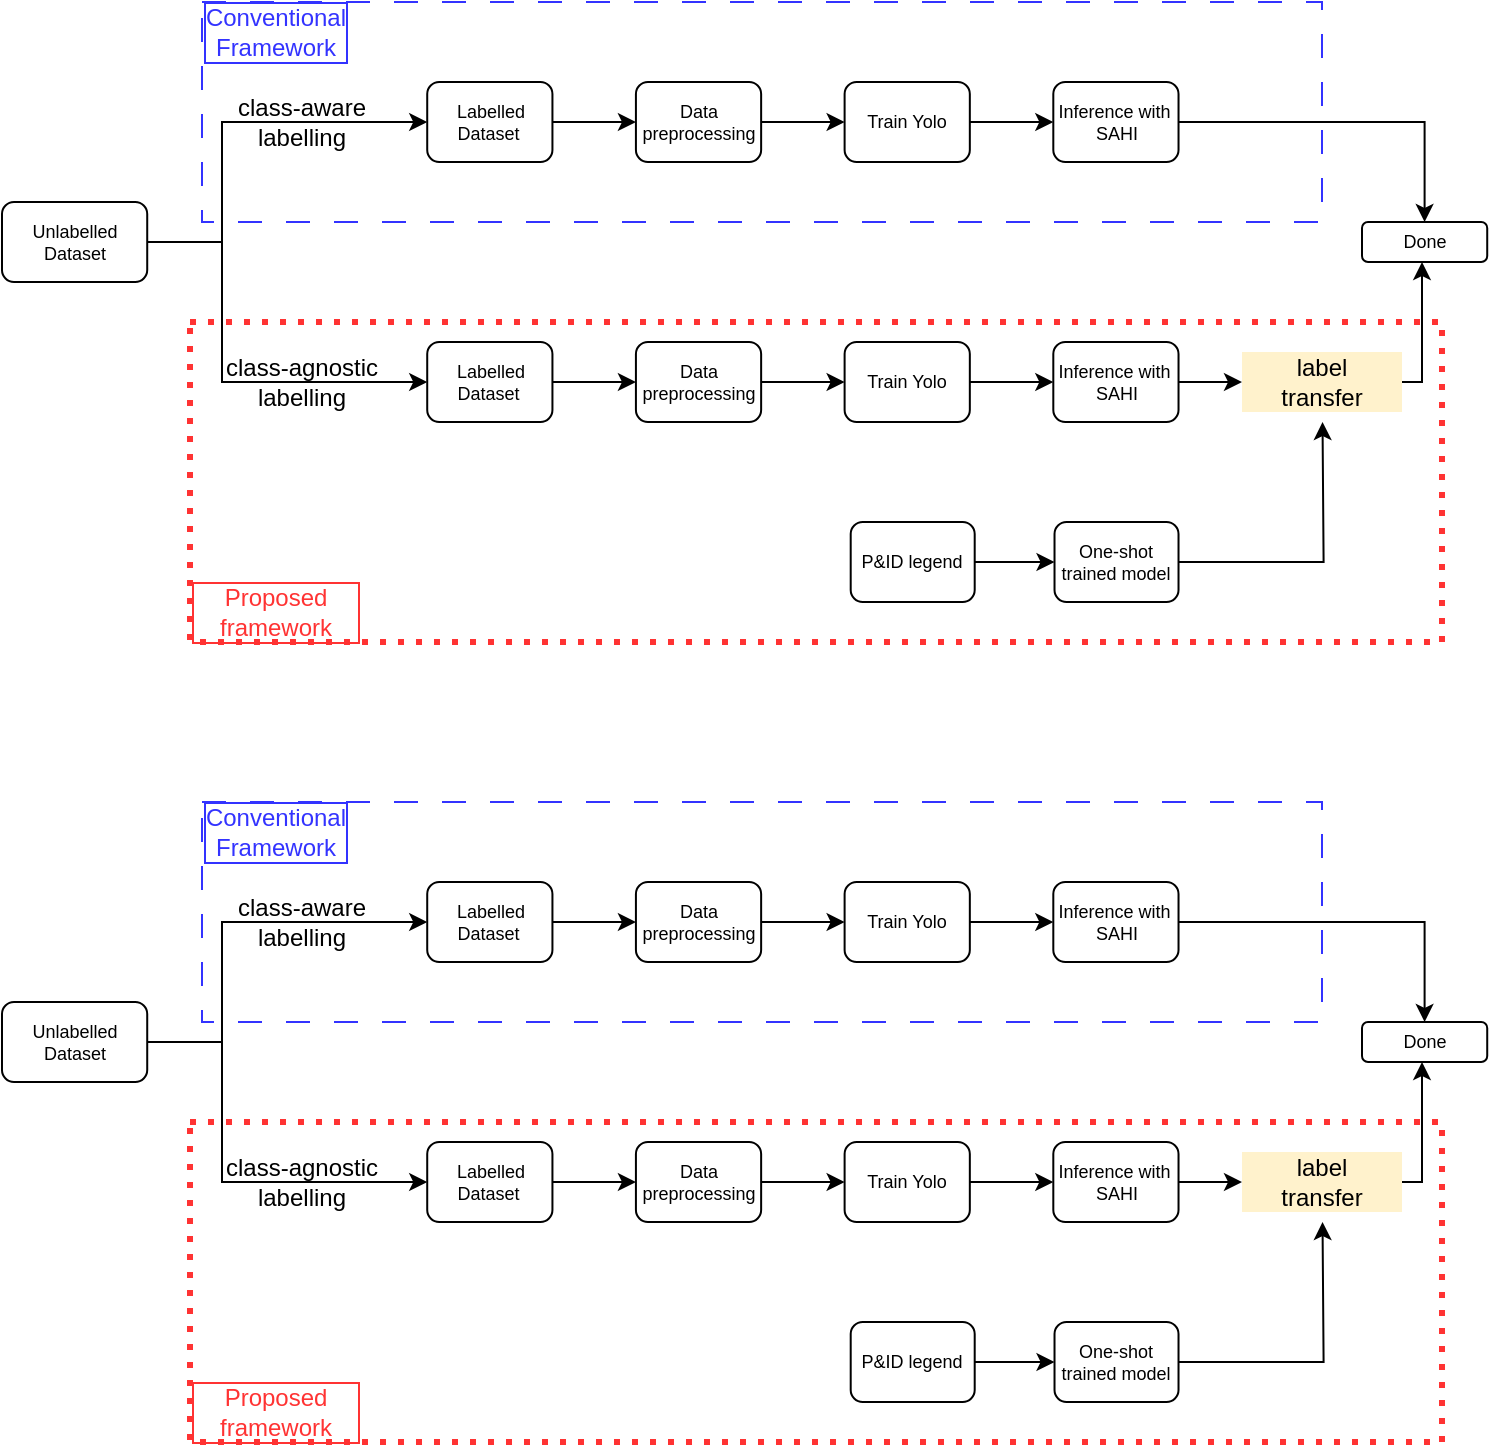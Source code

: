 <mxfile version="24.7.12">
  <diagram id="C5RBs43oDa-KdzZeNtuy" name="Page-1">
    <mxGraphModel dx="2100" dy="1060" grid="1" gridSize="10" guides="1" tooltips="1" connect="1" arrows="1" fold="1" page="1" pageScale="1" pageWidth="827" pageHeight="1169" math="0" shadow="0">
      <root>
        <mxCell id="WIyWlLk6GJQsqaUBKTNV-0" />
        <mxCell id="WIyWlLk6GJQsqaUBKTNV-1" parent="WIyWlLk6GJQsqaUBKTNV-0" />
        <mxCell id="pQ2R9n3O12-j21oob_Vg-42" value="" style="rounded=0;whiteSpace=wrap;html=1;fillColor=none;dashed=1;dashPattern=1 2;strokeColor=#FF3333;strokeWidth=3;" vertex="1" parent="WIyWlLk6GJQsqaUBKTNV-1">
          <mxGeometry x="134" y="360" width="626" height="160" as="geometry" />
        </mxCell>
        <mxCell id="pQ2R9n3O12-j21oob_Vg-41" value="" style="rounded=0;whiteSpace=wrap;html=1;fillColor=none;dashed=1;dashPattern=12 12;strokeColor=#3333FF;" vertex="1" parent="WIyWlLk6GJQsqaUBKTNV-1">
          <mxGeometry x="140" y="200" width="560" height="110" as="geometry" />
        </mxCell>
        <mxCell id="pQ2R9n3O12-j21oob_Vg-13" value="" style="edgeStyle=orthogonalEdgeStyle;rounded=0;orthogonalLoop=1;jettySize=auto;html=1;fontSize=9;" edge="1" parent="WIyWlLk6GJQsqaUBKTNV-1" source="pQ2R9n3O12-j21oob_Vg-14" target="pQ2R9n3O12-j21oob_Vg-16">
          <mxGeometry relative="1" as="geometry" />
        </mxCell>
        <mxCell id="pQ2R9n3O12-j21oob_Vg-14" value="Labelled Dataset&amp;nbsp;" style="rounded=1;whiteSpace=wrap;html=1;fontSize=9;" vertex="1" parent="WIyWlLk6GJQsqaUBKTNV-1">
          <mxGeometry x="252.61" y="370" width="62.61" height="40" as="geometry" />
        </mxCell>
        <mxCell id="pQ2R9n3O12-j21oob_Vg-15" value="" style="edgeStyle=orthogonalEdgeStyle;rounded=0;orthogonalLoop=1;jettySize=auto;html=1;fontSize=9;" edge="1" parent="WIyWlLk6GJQsqaUBKTNV-1" source="pQ2R9n3O12-j21oob_Vg-16" target="pQ2R9n3O12-j21oob_Vg-18">
          <mxGeometry relative="1" as="geometry" />
        </mxCell>
        <mxCell id="pQ2R9n3O12-j21oob_Vg-16" value="Data preprocessing" style="rounded=1;whiteSpace=wrap;html=1;fontSize=9;" vertex="1" parent="WIyWlLk6GJQsqaUBKTNV-1">
          <mxGeometry x="356.958" y="370" width="62.609" height="40" as="geometry" />
        </mxCell>
        <mxCell id="pQ2R9n3O12-j21oob_Vg-17" value="" style="edgeStyle=orthogonalEdgeStyle;rounded=0;orthogonalLoop=1;jettySize=auto;html=1;fontSize=9;" edge="1" parent="WIyWlLk6GJQsqaUBKTNV-1" source="pQ2R9n3O12-j21oob_Vg-18" target="pQ2R9n3O12-j21oob_Vg-19">
          <mxGeometry relative="1" as="geometry" />
        </mxCell>
        <mxCell id="pQ2R9n3O12-j21oob_Vg-18" value="Train Yolo" style="rounded=1;whiteSpace=wrap;html=1;fontSize=9;" vertex="1" parent="WIyWlLk6GJQsqaUBKTNV-1">
          <mxGeometry x="461.306" y="370" width="62.609" height="40" as="geometry" />
        </mxCell>
        <mxCell id="pQ2R9n3O12-j21oob_Vg-37" value="" style="edgeStyle=orthogonalEdgeStyle;rounded=0;orthogonalLoop=1;jettySize=auto;html=1;" edge="1" parent="WIyWlLk6GJQsqaUBKTNV-1" source="pQ2R9n3O12-j21oob_Vg-19" target="pQ2R9n3O12-j21oob_Vg-36">
          <mxGeometry relative="1" as="geometry" />
        </mxCell>
        <mxCell id="pQ2R9n3O12-j21oob_Vg-19" value="Inference with&amp;nbsp; SAHI" style="rounded=1;whiteSpace=wrap;html=1;fontSize=9;" vertex="1" parent="WIyWlLk6GJQsqaUBKTNV-1">
          <mxGeometry x="565.653" y="370" width="62.609" height="40" as="geometry" />
        </mxCell>
        <mxCell id="pQ2R9n3O12-j21oob_Vg-4" value="" style="edgeStyle=orthogonalEdgeStyle;rounded=0;orthogonalLoop=1;jettySize=auto;html=1;fontSize=9;" edge="1" parent="WIyWlLk6GJQsqaUBKTNV-1" source="pQ2R9n3O12-j21oob_Vg-2" target="pQ2R9n3O12-j21oob_Vg-3">
          <mxGeometry relative="1" as="geometry" />
        </mxCell>
        <mxCell id="pQ2R9n3O12-j21oob_Vg-2" value="Labelled Dataset&amp;nbsp;" style="rounded=1;whiteSpace=wrap;html=1;fontSize=9;" vertex="1" parent="WIyWlLk6GJQsqaUBKTNV-1">
          <mxGeometry x="252.61" y="240" width="62.61" height="40" as="geometry" />
        </mxCell>
        <mxCell id="pQ2R9n3O12-j21oob_Vg-6" value="" style="edgeStyle=orthogonalEdgeStyle;rounded=0;orthogonalLoop=1;jettySize=auto;html=1;fontSize=9;" edge="1" parent="WIyWlLk6GJQsqaUBKTNV-1" source="pQ2R9n3O12-j21oob_Vg-3" target="pQ2R9n3O12-j21oob_Vg-5">
          <mxGeometry relative="1" as="geometry" />
        </mxCell>
        <mxCell id="pQ2R9n3O12-j21oob_Vg-3" value="Data preprocessing" style="rounded=1;whiteSpace=wrap;html=1;fontSize=9;" vertex="1" parent="WIyWlLk6GJQsqaUBKTNV-1">
          <mxGeometry x="356.958" y="240" width="62.609" height="40" as="geometry" />
        </mxCell>
        <mxCell id="pQ2R9n3O12-j21oob_Vg-8" value="" style="edgeStyle=orthogonalEdgeStyle;rounded=0;orthogonalLoop=1;jettySize=auto;html=1;fontSize=9;" edge="1" parent="WIyWlLk6GJQsqaUBKTNV-1" source="pQ2R9n3O12-j21oob_Vg-5" target="pQ2R9n3O12-j21oob_Vg-7">
          <mxGeometry relative="1" as="geometry" />
        </mxCell>
        <mxCell id="pQ2R9n3O12-j21oob_Vg-5" value="Train Yolo" style="rounded=1;whiteSpace=wrap;html=1;fontSize=9;" vertex="1" parent="WIyWlLk6GJQsqaUBKTNV-1">
          <mxGeometry x="461.306" y="240" width="62.609" height="40" as="geometry" />
        </mxCell>
        <mxCell id="pQ2R9n3O12-j21oob_Vg-10" value="" style="edgeStyle=orthogonalEdgeStyle;rounded=0;orthogonalLoop=1;jettySize=auto;html=1;fontSize=9;" edge="1" parent="WIyWlLk6GJQsqaUBKTNV-1" source="pQ2R9n3O12-j21oob_Vg-7" target="pQ2R9n3O12-j21oob_Vg-9">
          <mxGeometry relative="1" as="geometry" />
        </mxCell>
        <mxCell id="pQ2R9n3O12-j21oob_Vg-7" value="Inference with&amp;nbsp; SAHI" style="rounded=1;whiteSpace=wrap;html=1;fontSize=9;" vertex="1" parent="WIyWlLk6GJQsqaUBKTNV-1">
          <mxGeometry x="565.653" y="240" width="62.609" height="40" as="geometry" />
        </mxCell>
        <mxCell id="pQ2R9n3O12-j21oob_Vg-9" value="Done" style="rounded=1;whiteSpace=wrap;html=1;fontSize=9;" vertex="1" parent="WIyWlLk6GJQsqaUBKTNV-1">
          <mxGeometry x="720" y="310" width="62.61" height="20" as="geometry" />
        </mxCell>
        <mxCell id="pQ2R9n3O12-j21oob_Vg-23" value="" style="edgeStyle=orthogonalEdgeStyle;rounded=0;orthogonalLoop=1;jettySize=auto;html=1;entryX=0;entryY=0.5;entryDx=0;entryDy=0;" edge="1" parent="WIyWlLk6GJQsqaUBKTNV-1" source="pQ2R9n3O12-j21oob_Vg-21" target="pQ2R9n3O12-j21oob_Vg-2">
          <mxGeometry relative="1" as="geometry">
            <Array as="points">
              <mxPoint x="150" y="320" />
              <mxPoint x="150" y="260" />
            </Array>
          </mxGeometry>
        </mxCell>
        <mxCell id="pQ2R9n3O12-j21oob_Vg-25" value="" style="edgeStyle=orthogonalEdgeStyle;rounded=0;orthogonalLoop=1;jettySize=auto;html=1;entryX=0;entryY=0.5;entryDx=0;entryDy=0;" edge="1" parent="WIyWlLk6GJQsqaUBKTNV-1" target="pQ2R9n3O12-j21oob_Vg-14">
          <mxGeometry relative="1" as="geometry">
            <mxPoint x="112.6" y="320.0" as="sourcePoint" />
            <mxPoint x="179.995" y="390" as="targetPoint" />
            <Array as="points">
              <mxPoint x="150" y="320" />
              <mxPoint x="150" y="390" />
            </Array>
          </mxGeometry>
        </mxCell>
        <mxCell id="pQ2R9n3O12-j21oob_Vg-21" value="Unlabelled Dataset" style="rounded=1;whiteSpace=wrap;html=1;fontSize=9;" vertex="1" parent="WIyWlLk6GJQsqaUBKTNV-1">
          <mxGeometry x="40" y="300" width="72.61" height="40" as="geometry" />
        </mxCell>
        <mxCell id="pQ2R9n3O12-j21oob_Vg-26" value="class-aware labelling" style="text;html=1;align=center;verticalAlign=middle;whiteSpace=wrap;rounded=0;" vertex="1" parent="WIyWlLk6GJQsqaUBKTNV-1">
          <mxGeometry x="150" y="245" width="80" height="30" as="geometry" />
        </mxCell>
        <mxCell id="pQ2R9n3O12-j21oob_Vg-27" value="class-agnostic labelling" style="text;html=1;align=center;verticalAlign=middle;whiteSpace=wrap;rounded=0;" vertex="1" parent="WIyWlLk6GJQsqaUBKTNV-1">
          <mxGeometry x="150" y="375" width="80" height="30" as="geometry" />
        </mxCell>
        <mxCell id="pQ2R9n3O12-j21oob_Vg-31" value="" style="edgeStyle=orthogonalEdgeStyle;rounded=0;orthogonalLoop=1;jettySize=auto;html=1;" edge="1" parent="WIyWlLk6GJQsqaUBKTNV-1" source="pQ2R9n3O12-j21oob_Vg-29" target="pQ2R9n3O12-j21oob_Vg-30">
          <mxGeometry relative="1" as="geometry" />
        </mxCell>
        <mxCell id="pQ2R9n3O12-j21oob_Vg-29" value="P&amp;amp;ID legend" style="rounded=1;whiteSpace=wrap;html=1;fontSize=9;" vertex="1" parent="WIyWlLk6GJQsqaUBKTNV-1">
          <mxGeometry x="464.35" y="460" width="62" height="40" as="geometry" />
        </mxCell>
        <mxCell id="pQ2R9n3O12-j21oob_Vg-35" value="" style="edgeStyle=orthogonalEdgeStyle;rounded=0;orthogonalLoop=1;jettySize=auto;html=1;exitX=1;exitY=0.5;exitDx=0;exitDy=0;" edge="1" parent="WIyWlLk6GJQsqaUBKTNV-1" source="pQ2R9n3O12-j21oob_Vg-30">
          <mxGeometry relative="1" as="geometry">
            <mxPoint x="628.26" y="470.037" as="sourcePoint" />
            <mxPoint x="700.26" y="410" as="targetPoint" />
          </mxGeometry>
        </mxCell>
        <mxCell id="pQ2R9n3O12-j21oob_Vg-30" value="One-shot trained model" style="rounded=1;whiteSpace=wrap;html=1;fontSize=9;" vertex="1" parent="WIyWlLk6GJQsqaUBKTNV-1">
          <mxGeometry x="566.26" y="460" width="62" height="40" as="geometry" />
        </mxCell>
        <mxCell id="pQ2R9n3O12-j21oob_Vg-40" value="" style="edgeStyle=orthogonalEdgeStyle;rounded=0;orthogonalLoop=1;jettySize=auto;html=1;exitX=1;exitY=0.5;exitDx=0;exitDy=0;" edge="1" parent="WIyWlLk6GJQsqaUBKTNV-1" source="pQ2R9n3O12-j21oob_Vg-36" target="pQ2R9n3O12-j21oob_Vg-9">
          <mxGeometry relative="1" as="geometry">
            <Array as="points">
              <mxPoint x="750" y="390" />
            </Array>
          </mxGeometry>
        </mxCell>
        <mxCell id="pQ2R9n3O12-j21oob_Vg-36" value="label&lt;div&gt;transfer&lt;/div&gt;" style="text;html=1;align=center;verticalAlign=middle;whiteSpace=wrap;rounded=0;fillColor=#fff2cc;strokeColor=none;" vertex="1" parent="WIyWlLk6GJQsqaUBKTNV-1">
          <mxGeometry x="660" y="375" width="80" height="30" as="geometry" />
        </mxCell>
        <mxCell id="pQ2R9n3O12-j21oob_Vg-47" value="Proposed framework" style="text;html=1;align=center;verticalAlign=middle;whiteSpace=wrap;rounded=0;fontColor=#FF3333;labelBackgroundColor=none;labelBorderColor=#FF3333;" vertex="1" parent="WIyWlLk6GJQsqaUBKTNV-1">
          <mxGeometry x="134" y="490" width="86" height="30" as="geometry" />
        </mxCell>
        <mxCell id="pQ2R9n3O12-j21oob_Vg-48" value="&lt;font color=&quot;#3333ff&quot;&gt;Conventional&lt;/font&gt;&lt;div&gt;&lt;font color=&quot;#3333ff&quot;&gt;Framework&lt;/font&gt;&lt;/div&gt;" style="text;html=1;align=center;verticalAlign=middle;whiteSpace=wrap;rounded=0;fontColor=#FF3333;labelBackgroundColor=none;labelBorderColor=#3333FF;" vertex="1" parent="WIyWlLk6GJQsqaUBKTNV-1">
          <mxGeometry x="137" y="200" width="80" height="30" as="geometry" />
        </mxCell>
        <mxCell id="pQ2R9n3O12-j21oob_Vg-49" value="" style="rounded=0;whiteSpace=wrap;html=1;fillColor=none;dashed=1;dashPattern=1 2;strokeColor=#FF3333;strokeWidth=3;" vertex="1" parent="WIyWlLk6GJQsqaUBKTNV-1">
          <mxGeometry x="134" y="760" width="626" height="160" as="geometry" />
        </mxCell>
        <mxCell id="pQ2R9n3O12-j21oob_Vg-50" value="" style="rounded=0;whiteSpace=wrap;html=1;fillColor=none;dashed=1;dashPattern=12 12;strokeColor=#3333FF;" vertex="1" parent="WIyWlLk6GJQsqaUBKTNV-1">
          <mxGeometry x="140" y="600" width="560" height="110" as="geometry" />
        </mxCell>
        <mxCell id="pQ2R9n3O12-j21oob_Vg-51" value="" style="edgeStyle=orthogonalEdgeStyle;rounded=0;orthogonalLoop=1;jettySize=auto;html=1;fontSize=9;" edge="1" parent="WIyWlLk6GJQsqaUBKTNV-1" source="pQ2R9n3O12-j21oob_Vg-52" target="pQ2R9n3O12-j21oob_Vg-54">
          <mxGeometry relative="1" as="geometry" />
        </mxCell>
        <mxCell id="pQ2R9n3O12-j21oob_Vg-52" value="Labelled Dataset&amp;nbsp;" style="rounded=1;whiteSpace=wrap;html=1;fontSize=9;" vertex="1" parent="WIyWlLk6GJQsqaUBKTNV-1">
          <mxGeometry x="252.61" y="770" width="62.61" height="40" as="geometry" />
        </mxCell>
        <mxCell id="pQ2R9n3O12-j21oob_Vg-53" value="" style="edgeStyle=orthogonalEdgeStyle;rounded=0;orthogonalLoop=1;jettySize=auto;html=1;fontSize=9;" edge="1" parent="WIyWlLk6GJQsqaUBKTNV-1" source="pQ2R9n3O12-j21oob_Vg-54" target="pQ2R9n3O12-j21oob_Vg-56">
          <mxGeometry relative="1" as="geometry" />
        </mxCell>
        <mxCell id="pQ2R9n3O12-j21oob_Vg-54" value="Data preprocessing" style="rounded=1;whiteSpace=wrap;html=1;fontSize=9;" vertex="1" parent="WIyWlLk6GJQsqaUBKTNV-1">
          <mxGeometry x="356.958" y="770" width="62.609" height="40" as="geometry" />
        </mxCell>
        <mxCell id="pQ2R9n3O12-j21oob_Vg-55" value="" style="edgeStyle=orthogonalEdgeStyle;rounded=0;orthogonalLoop=1;jettySize=auto;html=1;fontSize=9;" edge="1" parent="WIyWlLk6GJQsqaUBKTNV-1" source="pQ2R9n3O12-j21oob_Vg-56" target="pQ2R9n3O12-j21oob_Vg-58">
          <mxGeometry relative="1" as="geometry" />
        </mxCell>
        <mxCell id="pQ2R9n3O12-j21oob_Vg-56" value="Train Yolo" style="rounded=1;whiteSpace=wrap;html=1;fontSize=9;" vertex="1" parent="WIyWlLk6GJQsqaUBKTNV-1">
          <mxGeometry x="461.306" y="770" width="62.609" height="40" as="geometry" />
        </mxCell>
        <mxCell id="pQ2R9n3O12-j21oob_Vg-57" value="" style="edgeStyle=orthogonalEdgeStyle;rounded=0;orthogonalLoop=1;jettySize=auto;html=1;" edge="1" parent="WIyWlLk6GJQsqaUBKTNV-1" source="pQ2R9n3O12-j21oob_Vg-58" target="pQ2R9n3O12-j21oob_Vg-78">
          <mxGeometry relative="1" as="geometry" />
        </mxCell>
        <mxCell id="pQ2R9n3O12-j21oob_Vg-58" value="Inference with&amp;nbsp; SAHI" style="rounded=1;whiteSpace=wrap;html=1;fontSize=9;" vertex="1" parent="WIyWlLk6GJQsqaUBKTNV-1">
          <mxGeometry x="565.653" y="770" width="62.609" height="40" as="geometry" />
        </mxCell>
        <mxCell id="pQ2R9n3O12-j21oob_Vg-59" value="" style="edgeStyle=orthogonalEdgeStyle;rounded=0;orthogonalLoop=1;jettySize=auto;html=1;fontSize=9;" edge="1" parent="WIyWlLk6GJQsqaUBKTNV-1" source="pQ2R9n3O12-j21oob_Vg-60" target="pQ2R9n3O12-j21oob_Vg-62">
          <mxGeometry relative="1" as="geometry" />
        </mxCell>
        <mxCell id="pQ2R9n3O12-j21oob_Vg-60" value="Labelled Dataset&amp;nbsp;" style="rounded=1;whiteSpace=wrap;html=1;fontSize=9;" vertex="1" parent="WIyWlLk6GJQsqaUBKTNV-1">
          <mxGeometry x="252.61" y="640" width="62.61" height="40" as="geometry" />
        </mxCell>
        <mxCell id="pQ2R9n3O12-j21oob_Vg-61" value="" style="edgeStyle=orthogonalEdgeStyle;rounded=0;orthogonalLoop=1;jettySize=auto;html=1;fontSize=9;" edge="1" parent="WIyWlLk6GJQsqaUBKTNV-1" source="pQ2R9n3O12-j21oob_Vg-62" target="pQ2R9n3O12-j21oob_Vg-64">
          <mxGeometry relative="1" as="geometry" />
        </mxCell>
        <mxCell id="pQ2R9n3O12-j21oob_Vg-62" value="Data preprocessing" style="rounded=1;whiteSpace=wrap;html=1;fontSize=9;" vertex="1" parent="WIyWlLk6GJQsqaUBKTNV-1">
          <mxGeometry x="356.958" y="640" width="62.609" height="40" as="geometry" />
        </mxCell>
        <mxCell id="pQ2R9n3O12-j21oob_Vg-63" value="" style="edgeStyle=orthogonalEdgeStyle;rounded=0;orthogonalLoop=1;jettySize=auto;html=1;fontSize=9;" edge="1" parent="WIyWlLk6GJQsqaUBKTNV-1" source="pQ2R9n3O12-j21oob_Vg-64" target="pQ2R9n3O12-j21oob_Vg-66">
          <mxGeometry relative="1" as="geometry" />
        </mxCell>
        <mxCell id="pQ2R9n3O12-j21oob_Vg-64" value="Train Yolo" style="rounded=1;whiteSpace=wrap;html=1;fontSize=9;" vertex="1" parent="WIyWlLk6GJQsqaUBKTNV-1">
          <mxGeometry x="461.306" y="640" width="62.609" height="40" as="geometry" />
        </mxCell>
        <mxCell id="pQ2R9n3O12-j21oob_Vg-65" value="" style="edgeStyle=orthogonalEdgeStyle;rounded=0;orthogonalLoop=1;jettySize=auto;html=1;fontSize=9;" edge="1" parent="WIyWlLk6GJQsqaUBKTNV-1" source="pQ2R9n3O12-j21oob_Vg-66" target="pQ2R9n3O12-j21oob_Vg-67">
          <mxGeometry relative="1" as="geometry" />
        </mxCell>
        <mxCell id="pQ2R9n3O12-j21oob_Vg-66" value="Inference with&amp;nbsp; SAHI" style="rounded=1;whiteSpace=wrap;html=1;fontSize=9;" vertex="1" parent="WIyWlLk6GJQsqaUBKTNV-1">
          <mxGeometry x="565.653" y="640" width="62.609" height="40" as="geometry" />
        </mxCell>
        <mxCell id="pQ2R9n3O12-j21oob_Vg-67" value="Done" style="rounded=1;whiteSpace=wrap;html=1;fontSize=9;" vertex="1" parent="WIyWlLk6GJQsqaUBKTNV-1">
          <mxGeometry x="720" y="710" width="62.61" height="20" as="geometry" />
        </mxCell>
        <mxCell id="pQ2R9n3O12-j21oob_Vg-68" value="" style="edgeStyle=orthogonalEdgeStyle;rounded=0;orthogonalLoop=1;jettySize=auto;html=1;entryX=0;entryY=0.5;entryDx=0;entryDy=0;" edge="1" parent="WIyWlLk6GJQsqaUBKTNV-1" source="pQ2R9n3O12-j21oob_Vg-70" target="pQ2R9n3O12-j21oob_Vg-60">
          <mxGeometry relative="1" as="geometry">
            <Array as="points">
              <mxPoint x="150" y="720" />
              <mxPoint x="150" y="660" />
            </Array>
          </mxGeometry>
        </mxCell>
        <mxCell id="pQ2R9n3O12-j21oob_Vg-69" value="" style="edgeStyle=orthogonalEdgeStyle;rounded=0;orthogonalLoop=1;jettySize=auto;html=1;entryX=0;entryY=0.5;entryDx=0;entryDy=0;" edge="1" parent="WIyWlLk6GJQsqaUBKTNV-1" target="pQ2R9n3O12-j21oob_Vg-52">
          <mxGeometry relative="1" as="geometry">
            <mxPoint x="112.6" y="720.0" as="sourcePoint" />
            <mxPoint x="179.995" y="790" as="targetPoint" />
            <Array as="points">
              <mxPoint x="150" y="720" />
              <mxPoint x="150" y="790" />
            </Array>
          </mxGeometry>
        </mxCell>
        <mxCell id="pQ2R9n3O12-j21oob_Vg-70" value="Unlabelled Dataset" style="rounded=1;whiteSpace=wrap;html=1;fontSize=9;" vertex="1" parent="WIyWlLk6GJQsqaUBKTNV-1">
          <mxGeometry x="40" y="700" width="72.61" height="40" as="geometry" />
        </mxCell>
        <mxCell id="pQ2R9n3O12-j21oob_Vg-71" value="class-aware labelling" style="text;html=1;align=center;verticalAlign=middle;whiteSpace=wrap;rounded=0;" vertex="1" parent="WIyWlLk6GJQsqaUBKTNV-1">
          <mxGeometry x="150" y="645" width="80" height="30" as="geometry" />
        </mxCell>
        <mxCell id="pQ2R9n3O12-j21oob_Vg-72" value="class-agnostic labelling" style="text;html=1;align=center;verticalAlign=middle;whiteSpace=wrap;rounded=0;" vertex="1" parent="WIyWlLk6GJQsqaUBKTNV-1">
          <mxGeometry x="150" y="775" width="80" height="30" as="geometry" />
        </mxCell>
        <mxCell id="pQ2R9n3O12-j21oob_Vg-73" value="" style="edgeStyle=orthogonalEdgeStyle;rounded=0;orthogonalLoop=1;jettySize=auto;html=1;" edge="1" parent="WIyWlLk6GJQsqaUBKTNV-1" source="pQ2R9n3O12-j21oob_Vg-74" target="pQ2R9n3O12-j21oob_Vg-76">
          <mxGeometry relative="1" as="geometry" />
        </mxCell>
        <mxCell id="pQ2R9n3O12-j21oob_Vg-74" value="P&amp;amp;ID legend" style="rounded=1;whiteSpace=wrap;html=1;fontSize=9;" vertex="1" parent="WIyWlLk6GJQsqaUBKTNV-1">
          <mxGeometry x="464.35" y="860" width="62" height="40" as="geometry" />
        </mxCell>
        <mxCell id="pQ2R9n3O12-j21oob_Vg-75" value="" style="edgeStyle=orthogonalEdgeStyle;rounded=0;orthogonalLoop=1;jettySize=auto;html=1;exitX=1;exitY=0.5;exitDx=0;exitDy=0;" edge="1" parent="WIyWlLk6GJQsqaUBKTNV-1" source="pQ2R9n3O12-j21oob_Vg-76">
          <mxGeometry relative="1" as="geometry">
            <mxPoint x="628.26" y="870.037" as="sourcePoint" />
            <mxPoint x="700.26" y="810" as="targetPoint" />
          </mxGeometry>
        </mxCell>
        <mxCell id="pQ2R9n3O12-j21oob_Vg-76" value="One-shot trained model" style="rounded=1;whiteSpace=wrap;html=1;fontSize=9;" vertex="1" parent="WIyWlLk6GJQsqaUBKTNV-1">
          <mxGeometry x="566.26" y="860" width="62" height="40" as="geometry" />
        </mxCell>
        <mxCell id="pQ2R9n3O12-j21oob_Vg-77" value="" style="edgeStyle=orthogonalEdgeStyle;rounded=0;orthogonalLoop=1;jettySize=auto;html=1;exitX=1;exitY=0.5;exitDx=0;exitDy=0;" edge="1" parent="WIyWlLk6GJQsqaUBKTNV-1" source="pQ2R9n3O12-j21oob_Vg-78" target="pQ2R9n3O12-j21oob_Vg-67">
          <mxGeometry relative="1" as="geometry">
            <Array as="points">
              <mxPoint x="750" y="790" />
            </Array>
          </mxGeometry>
        </mxCell>
        <mxCell id="pQ2R9n3O12-j21oob_Vg-78" value="label&lt;div&gt;transfer&lt;/div&gt;" style="text;html=1;align=center;verticalAlign=middle;whiteSpace=wrap;rounded=0;fillColor=#fff2cc;strokeColor=none;" vertex="1" parent="WIyWlLk6GJQsqaUBKTNV-1">
          <mxGeometry x="660" y="775" width="80" height="30" as="geometry" />
        </mxCell>
        <mxCell id="pQ2R9n3O12-j21oob_Vg-79" value="Proposed framework" style="text;html=1;align=center;verticalAlign=middle;whiteSpace=wrap;rounded=0;fontColor=#FF3333;labelBackgroundColor=none;labelBorderColor=#FF3333;" vertex="1" parent="WIyWlLk6GJQsqaUBKTNV-1">
          <mxGeometry x="134" y="890" width="86" height="30" as="geometry" />
        </mxCell>
        <mxCell id="pQ2R9n3O12-j21oob_Vg-80" value="&lt;font color=&quot;#3333ff&quot;&gt;Conventional&lt;/font&gt;&lt;div&gt;&lt;font color=&quot;#3333ff&quot;&gt;Framework&lt;/font&gt;&lt;/div&gt;" style="text;html=1;align=center;verticalAlign=middle;whiteSpace=wrap;rounded=0;fontColor=#FF3333;labelBackgroundColor=none;labelBorderColor=#3333FF;" vertex="1" parent="WIyWlLk6GJQsqaUBKTNV-1">
          <mxGeometry x="137" y="600" width="80" height="30" as="geometry" />
        </mxCell>
      </root>
    </mxGraphModel>
  </diagram>
</mxfile>
